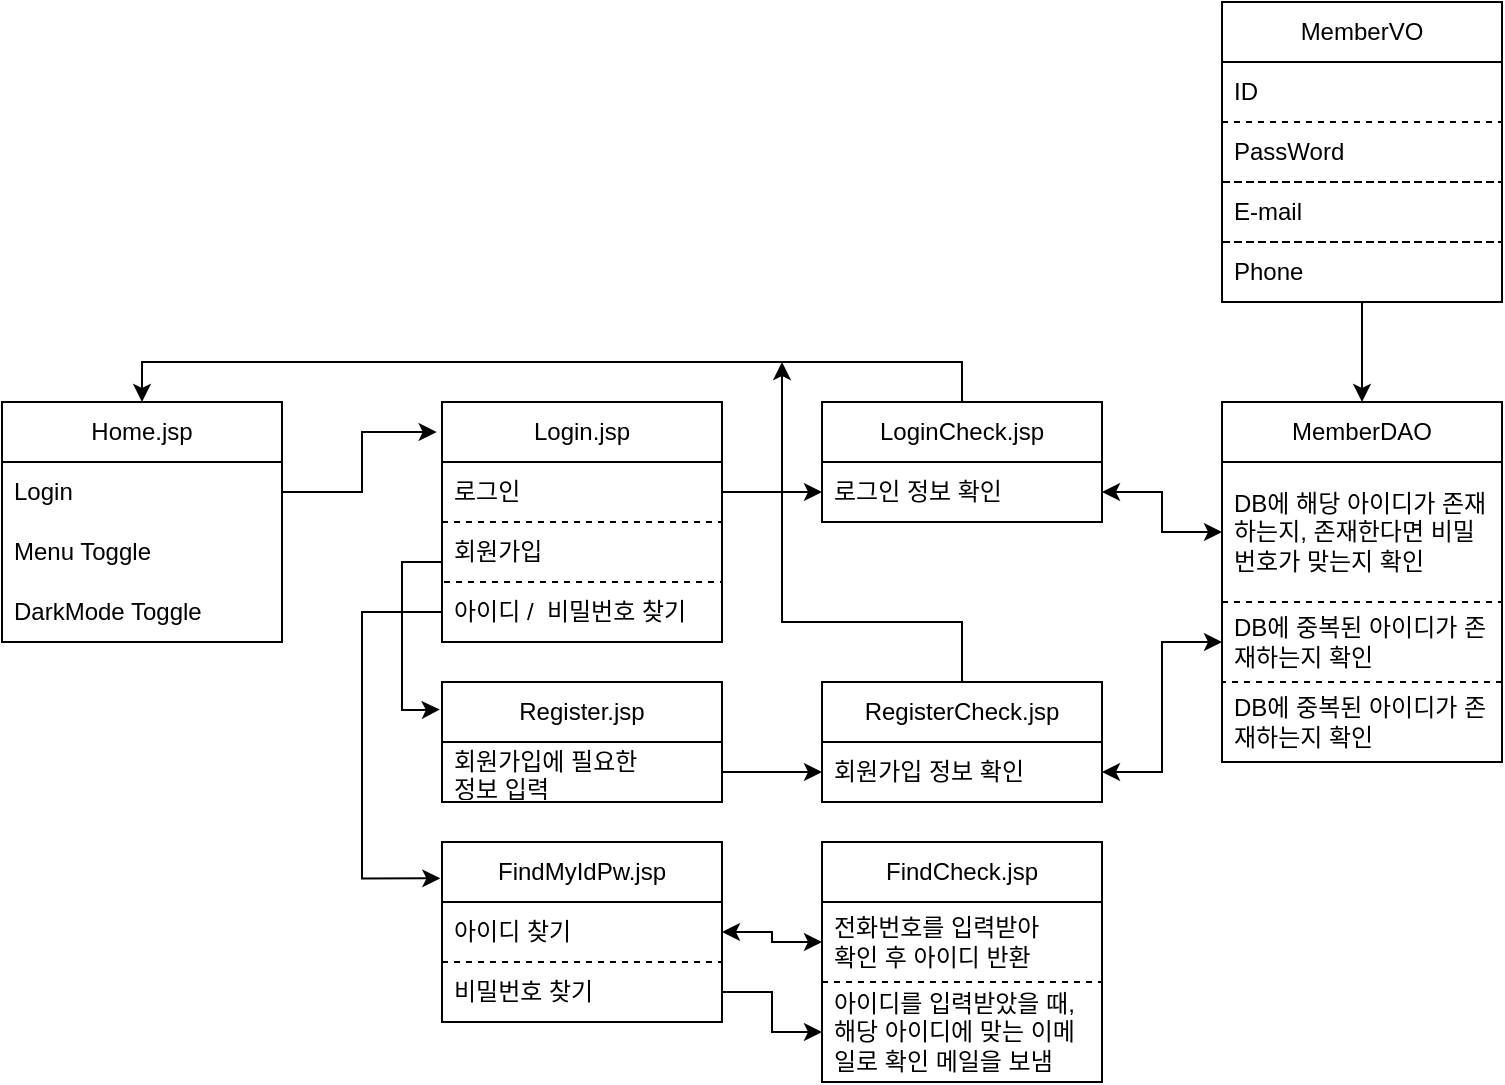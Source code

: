 <mxfile version="25.0.3">
  <diagram name="페이지-1" id="HWVJXGZuW3CK4hEEdGh3">
    <mxGraphModel dx="563" dy="464" grid="1" gridSize="10" guides="1" tooltips="1" connect="1" arrows="1" fold="1" page="1" pageScale="1" pageWidth="1654" pageHeight="1169" math="0" shadow="0">
      <root>
        <mxCell id="0" />
        <mxCell id="1" parent="0" />
        <mxCell id="S_vBsWQpr0SqbrmdmOaY-44" value="&lt;div&gt;Home.jsp&lt;/div&gt;" style="swimlane;fontStyle=0;childLayout=stackLayout;horizontal=1;startSize=30;horizontalStack=0;resizeParent=1;resizeParentMax=0;resizeLast=0;collapsible=1;marginBottom=0;whiteSpace=wrap;html=1;" vertex="1" parent="1">
          <mxGeometry x="270" y="310" width="140" height="120" as="geometry">
            <mxRectangle x="430" y="270" width="90" height="30" as="alternateBounds" />
          </mxGeometry>
        </mxCell>
        <mxCell id="S_vBsWQpr0SqbrmdmOaY-45" value="Login" style="text;strokeColor=none;fillColor=none;align=left;verticalAlign=middle;spacingLeft=4;spacingRight=4;overflow=hidden;points=[[0,0.5],[1,0.5]];portConstraint=eastwest;rotatable=0;whiteSpace=wrap;html=1;" vertex="1" parent="S_vBsWQpr0SqbrmdmOaY-44">
          <mxGeometry y="30" width="140" height="30" as="geometry" />
        </mxCell>
        <mxCell id="S_vBsWQpr0SqbrmdmOaY-46" value="Menu Toggle" style="text;strokeColor=none;fillColor=none;align=left;verticalAlign=middle;spacingLeft=4;spacingRight=4;overflow=hidden;points=[[0,0.5],[1,0.5]];portConstraint=eastwest;rotatable=0;whiteSpace=wrap;html=1;" vertex="1" parent="S_vBsWQpr0SqbrmdmOaY-44">
          <mxGeometry y="60" width="140" height="30" as="geometry" />
        </mxCell>
        <mxCell id="S_vBsWQpr0SqbrmdmOaY-47" value="DarkMode Toggle" style="text;strokeColor=none;fillColor=none;align=left;verticalAlign=middle;spacingLeft=4;spacingRight=4;overflow=hidden;points=[[0,0.5],[1,0.5]];portConstraint=eastwest;rotatable=0;whiteSpace=wrap;html=1;" vertex="1" parent="S_vBsWQpr0SqbrmdmOaY-44">
          <mxGeometry y="90" width="140" height="30" as="geometry" />
        </mxCell>
        <mxCell id="S_vBsWQpr0SqbrmdmOaY-49" value="Login.jsp" style="swimlane;fontStyle=0;childLayout=stackLayout;horizontal=1;startSize=30;horizontalStack=0;resizeParent=1;resizeParentMax=0;resizeLast=0;collapsible=1;marginBottom=0;whiteSpace=wrap;html=1;" vertex="1" parent="1">
          <mxGeometry x="490" y="310" width="140" height="120" as="geometry" />
        </mxCell>
        <mxCell id="S_vBsWQpr0SqbrmdmOaY-50" value="로그인" style="text;strokeColor=none;fillColor=none;align=left;verticalAlign=middle;spacingLeft=4;spacingRight=4;overflow=hidden;points=[[0,0.5],[1,0.5]];portConstraint=eastwest;rotatable=0;whiteSpace=wrap;html=1;" vertex="1" parent="S_vBsWQpr0SqbrmdmOaY-49">
          <mxGeometry y="30" width="140" height="30" as="geometry" />
        </mxCell>
        <mxCell id="S_vBsWQpr0SqbrmdmOaY-51" value="회원가입" style="text;strokeColor=default;fillColor=none;align=left;verticalAlign=middle;spacingLeft=4;spacingRight=4;overflow=hidden;points=[[0,0.5],[1,0.5]];portConstraint=eastwest;rotatable=0;whiteSpace=wrap;html=1;dashed=1;" vertex="1" parent="S_vBsWQpr0SqbrmdmOaY-49">
          <mxGeometry y="60" width="140" height="30" as="geometry" />
        </mxCell>
        <mxCell id="S_vBsWQpr0SqbrmdmOaY-52" value="아이디 /&amp;nbsp; 비밀번호 찾기" style="text;strokeColor=none;fillColor=none;align=left;verticalAlign=middle;spacingLeft=4;spacingRight=4;overflow=hidden;points=[[0,0.5],[1,0.5]];portConstraint=eastwest;rotatable=0;whiteSpace=wrap;html=1;" vertex="1" parent="S_vBsWQpr0SqbrmdmOaY-49">
          <mxGeometry y="90" width="140" height="30" as="geometry" />
        </mxCell>
        <mxCell id="S_vBsWQpr0SqbrmdmOaY-71" style="edgeStyle=orthogonalEdgeStyle;rounded=0;orthogonalLoop=1;jettySize=auto;html=1;entryX=0.5;entryY=0;entryDx=0;entryDy=0;" edge="1" parent="1" source="S_vBsWQpr0SqbrmdmOaY-53" target="S_vBsWQpr0SqbrmdmOaY-44">
          <mxGeometry relative="1" as="geometry">
            <Array as="points">
              <mxPoint x="750" y="290" />
              <mxPoint x="340" y="290" />
            </Array>
          </mxGeometry>
        </mxCell>
        <mxCell id="S_vBsWQpr0SqbrmdmOaY-53" value="LoginCheck.jsp" style="swimlane;fontStyle=0;childLayout=stackLayout;horizontal=1;startSize=30;horizontalStack=0;resizeParent=1;resizeParentMax=0;resizeLast=0;collapsible=1;marginBottom=0;whiteSpace=wrap;html=1;" vertex="1" parent="1">
          <mxGeometry x="680" y="310" width="140" height="60" as="geometry" />
        </mxCell>
        <mxCell id="S_vBsWQpr0SqbrmdmOaY-54" value="로그인 정보 확인" style="text;strokeColor=none;fillColor=none;align=left;verticalAlign=middle;spacingLeft=4;spacingRight=4;overflow=hidden;points=[[0,0.5],[1,0.5]];portConstraint=eastwest;rotatable=0;whiteSpace=wrap;html=1;" vertex="1" parent="S_vBsWQpr0SqbrmdmOaY-53">
          <mxGeometry y="30" width="140" height="30" as="geometry" />
        </mxCell>
        <mxCell id="S_vBsWQpr0SqbrmdmOaY-58" style="edgeStyle=orthogonalEdgeStyle;rounded=0;orthogonalLoop=1;jettySize=auto;html=1;exitX=1;exitY=0.5;exitDx=0;exitDy=0;entryX=-0.019;entryY=0.125;entryDx=0;entryDy=0;entryPerimeter=0;" edge="1" parent="1" source="S_vBsWQpr0SqbrmdmOaY-45" target="S_vBsWQpr0SqbrmdmOaY-49">
          <mxGeometry relative="1" as="geometry" />
        </mxCell>
        <mxCell id="S_vBsWQpr0SqbrmdmOaY-68" style="edgeStyle=orthogonalEdgeStyle;rounded=0;orthogonalLoop=1;jettySize=auto;html=1;entryX=0.5;entryY=0;entryDx=0;entryDy=0;" edge="1" parent="1" source="S_vBsWQpr0SqbrmdmOaY-59" target="S_vBsWQpr0SqbrmdmOaY-64">
          <mxGeometry relative="1" as="geometry" />
        </mxCell>
        <mxCell id="S_vBsWQpr0SqbrmdmOaY-59" value="MemberVO" style="swimlane;fontStyle=0;childLayout=stackLayout;horizontal=1;startSize=30;horizontalStack=0;resizeParent=1;resizeParentMax=0;resizeLast=0;collapsible=1;marginBottom=0;whiteSpace=wrap;html=1;" vertex="1" parent="1">
          <mxGeometry x="880" y="110" width="140" height="150" as="geometry" />
        </mxCell>
        <mxCell id="S_vBsWQpr0SqbrmdmOaY-60" value="ID" style="text;strokeColor=none;fillColor=none;align=left;verticalAlign=middle;spacingLeft=4;spacingRight=4;overflow=hidden;points=[[0,0.5],[1,0.5]];portConstraint=eastwest;rotatable=0;whiteSpace=wrap;html=1;" vertex="1" parent="S_vBsWQpr0SqbrmdmOaY-59">
          <mxGeometry y="30" width="140" height="30" as="geometry" />
        </mxCell>
        <mxCell id="S_vBsWQpr0SqbrmdmOaY-61" value="PassWord" style="text;strokeColor=default;fillColor=none;align=left;verticalAlign=middle;spacingLeft=4;spacingRight=4;overflow=hidden;points=[[0,0.5],[1,0.5]];portConstraint=eastwest;rotatable=0;whiteSpace=wrap;html=1;dashed=1;" vertex="1" parent="S_vBsWQpr0SqbrmdmOaY-59">
          <mxGeometry y="60" width="140" height="30" as="geometry" />
        </mxCell>
        <mxCell id="S_vBsWQpr0SqbrmdmOaY-97" value="E-mail" style="text;strokeColor=default;fillColor=none;align=left;verticalAlign=middle;spacingLeft=4;spacingRight=4;overflow=hidden;points=[[0,0.5],[1,0.5]];portConstraint=eastwest;rotatable=0;whiteSpace=wrap;html=1;dashed=1;" vertex="1" parent="S_vBsWQpr0SqbrmdmOaY-59">
          <mxGeometry y="90" width="140" height="30" as="geometry" />
        </mxCell>
        <mxCell id="S_vBsWQpr0SqbrmdmOaY-98" value="Phone" style="text;strokeColor=default;fillColor=none;align=left;verticalAlign=middle;spacingLeft=4;spacingRight=4;overflow=hidden;points=[[0,0.5],[1,0.5]];portConstraint=eastwest;rotatable=0;whiteSpace=wrap;html=1;dashed=1;" vertex="1" parent="S_vBsWQpr0SqbrmdmOaY-59">
          <mxGeometry y="120" width="140" height="30" as="geometry" />
        </mxCell>
        <mxCell id="S_vBsWQpr0SqbrmdmOaY-63" style="edgeStyle=orthogonalEdgeStyle;rounded=0;orthogonalLoop=1;jettySize=auto;html=1;entryX=0;entryY=0.5;entryDx=0;entryDy=0;" edge="1" parent="1" source="S_vBsWQpr0SqbrmdmOaY-50" target="S_vBsWQpr0SqbrmdmOaY-54">
          <mxGeometry relative="1" as="geometry" />
        </mxCell>
        <mxCell id="S_vBsWQpr0SqbrmdmOaY-64" value="MemberDAO" style="swimlane;fontStyle=0;childLayout=stackLayout;horizontal=1;startSize=30;horizontalStack=0;resizeParent=1;resizeParentMax=0;resizeLast=0;collapsible=1;marginBottom=0;whiteSpace=wrap;html=1;" vertex="1" parent="1">
          <mxGeometry x="880" y="310" width="140" height="180" as="geometry" />
        </mxCell>
        <mxCell id="S_vBsWQpr0SqbrmdmOaY-65" value="DB에 해당 아이디가 존재하는지, 존재한다면 비밀번호가 맞는지 확인" style="text;strokeColor=none;fillColor=none;align=left;verticalAlign=middle;spacingLeft=4;spacingRight=4;overflow=hidden;points=[[0,0.5],[1,0.5]];portConstraint=eastwest;rotatable=0;whiteSpace=wrap;html=1;" vertex="1" parent="S_vBsWQpr0SqbrmdmOaY-64">
          <mxGeometry y="30" width="140" height="70" as="geometry" />
        </mxCell>
        <mxCell id="S_vBsWQpr0SqbrmdmOaY-79" value="DB에 중복된 아이디가 존재하는지 확인" style="text;strokeColor=default;fillColor=none;align=left;verticalAlign=middle;spacingLeft=4;spacingRight=4;overflow=hidden;points=[[0,0.5],[1,0.5]];portConstraint=eastwest;rotatable=0;whiteSpace=wrap;html=1;dashed=1;" vertex="1" parent="S_vBsWQpr0SqbrmdmOaY-64">
          <mxGeometry y="100" width="140" height="40" as="geometry" />
        </mxCell>
        <mxCell id="S_vBsWQpr0SqbrmdmOaY-91" value="DB에 중복된 아이디가 존재하는지 확인" style="text;strokeColor=none;fillColor=none;align=left;verticalAlign=middle;spacingLeft=4;spacingRight=4;overflow=hidden;points=[[0,0.5],[1,0.5]];portConstraint=eastwest;rotatable=0;whiteSpace=wrap;html=1;" vertex="1" parent="S_vBsWQpr0SqbrmdmOaY-64">
          <mxGeometry y="140" width="140" height="40" as="geometry" />
        </mxCell>
        <mxCell id="S_vBsWQpr0SqbrmdmOaY-69" style="edgeStyle=orthogonalEdgeStyle;rounded=0;orthogonalLoop=1;jettySize=auto;html=1;entryX=0;entryY=0.5;entryDx=0;entryDy=0;startArrow=classic;startFill=1;" edge="1" parent="1" source="S_vBsWQpr0SqbrmdmOaY-54" target="S_vBsWQpr0SqbrmdmOaY-65">
          <mxGeometry relative="1" as="geometry" />
        </mxCell>
        <mxCell id="S_vBsWQpr0SqbrmdmOaY-72" value="Register.jsp" style="swimlane;fontStyle=0;childLayout=stackLayout;horizontal=1;startSize=30;horizontalStack=0;resizeParent=1;resizeParentMax=0;resizeLast=0;collapsible=1;marginBottom=0;whiteSpace=wrap;html=1;" vertex="1" parent="1">
          <mxGeometry x="490" y="450" width="140" height="60" as="geometry" />
        </mxCell>
        <mxCell id="S_vBsWQpr0SqbrmdmOaY-73" value="&lt;div&gt;회원가입에 필요한 &lt;br&gt;&lt;/div&gt;&lt;div&gt;정보 입력&lt;/div&gt;" style="text;strokeColor=none;fillColor=none;align=left;verticalAlign=middle;spacingLeft=4;spacingRight=4;overflow=hidden;points=[[0,0.5],[1,0.5]];portConstraint=eastwest;rotatable=0;whiteSpace=wrap;html=1;" vertex="1" parent="S_vBsWQpr0SqbrmdmOaY-72">
          <mxGeometry y="30" width="140" height="30" as="geometry" />
        </mxCell>
        <mxCell id="S_vBsWQpr0SqbrmdmOaY-76" style="edgeStyle=orthogonalEdgeStyle;rounded=0;orthogonalLoop=1;jettySize=auto;html=1;entryX=-0.008;entryY=0.146;entryDx=0;entryDy=0;entryPerimeter=0;" edge="1" parent="1">
          <mxGeometry relative="1" as="geometry">
            <mxPoint x="490" y="390" as="sourcePoint" />
            <mxPoint x="488.88" y="463.76" as="targetPoint" />
            <Array as="points">
              <mxPoint x="470" y="390" />
              <mxPoint x="470" y="464" />
              <mxPoint x="480" y="464" />
            </Array>
          </mxGeometry>
        </mxCell>
        <mxCell id="S_vBsWQpr0SqbrmdmOaY-86" style="edgeStyle=orthogonalEdgeStyle;rounded=0;orthogonalLoop=1;jettySize=auto;html=1;" edge="1" parent="1" source="S_vBsWQpr0SqbrmdmOaY-77">
          <mxGeometry relative="1" as="geometry">
            <mxPoint x="660" y="290" as="targetPoint" />
            <Array as="points">
              <mxPoint x="750" y="420" />
              <mxPoint x="660" y="420" />
            </Array>
          </mxGeometry>
        </mxCell>
        <mxCell id="S_vBsWQpr0SqbrmdmOaY-77" value="RegisterCheck.jsp" style="swimlane;fontStyle=0;childLayout=stackLayout;horizontal=1;startSize=30;horizontalStack=0;resizeParent=1;resizeParentMax=0;resizeLast=0;collapsible=1;marginBottom=0;whiteSpace=wrap;html=1;" vertex="1" parent="1">
          <mxGeometry x="680" y="450" width="140" height="60" as="geometry" />
        </mxCell>
        <mxCell id="S_vBsWQpr0SqbrmdmOaY-78" value="회원가입 정보 확인" style="text;strokeColor=none;fillColor=none;align=left;verticalAlign=middle;spacingLeft=4;spacingRight=4;overflow=hidden;points=[[0,0.5],[1,0.5]];portConstraint=eastwest;rotatable=0;whiteSpace=wrap;html=1;" vertex="1" parent="S_vBsWQpr0SqbrmdmOaY-77">
          <mxGeometry y="30" width="140" height="30" as="geometry" />
        </mxCell>
        <mxCell id="S_vBsWQpr0SqbrmdmOaY-84" style="edgeStyle=orthogonalEdgeStyle;rounded=0;orthogonalLoop=1;jettySize=auto;html=1;entryX=0;entryY=0.5;entryDx=0;entryDy=0;startArrow=classic;startFill=1;" edge="1" parent="1" source="S_vBsWQpr0SqbrmdmOaY-78" target="S_vBsWQpr0SqbrmdmOaY-79">
          <mxGeometry relative="1" as="geometry" />
        </mxCell>
        <mxCell id="S_vBsWQpr0SqbrmdmOaY-85" style="edgeStyle=orthogonalEdgeStyle;rounded=0;orthogonalLoop=1;jettySize=auto;html=1;exitX=1;exitY=0.5;exitDx=0;exitDy=0;entryX=0;entryY=0.5;entryDx=0;entryDy=0;" edge="1" parent="1" source="S_vBsWQpr0SqbrmdmOaY-73" target="S_vBsWQpr0SqbrmdmOaY-78">
          <mxGeometry relative="1" as="geometry" />
        </mxCell>
        <mxCell id="S_vBsWQpr0SqbrmdmOaY-87" value="FindMyIdPw.jsp" style="swimlane;fontStyle=0;childLayout=stackLayout;horizontal=1;startSize=30;horizontalStack=0;resizeParent=1;resizeParentMax=0;resizeLast=0;collapsible=1;marginBottom=0;whiteSpace=wrap;html=1;" vertex="1" parent="1">
          <mxGeometry x="490" y="530" width="140" height="90" as="geometry" />
        </mxCell>
        <mxCell id="S_vBsWQpr0SqbrmdmOaY-88" value="아이디 찾기" style="text;strokeColor=none;fillColor=none;align=left;verticalAlign=middle;spacingLeft=4;spacingRight=4;overflow=hidden;points=[[0,0.5],[1,0.5]];portConstraint=eastwest;rotatable=0;whiteSpace=wrap;html=1;" vertex="1" parent="S_vBsWQpr0SqbrmdmOaY-87">
          <mxGeometry y="30" width="140" height="30" as="geometry" />
        </mxCell>
        <mxCell id="S_vBsWQpr0SqbrmdmOaY-89" value="비밀번호 찾기" style="text;strokeColor=default;fillColor=none;align=left;verticalAlign=middle;spacingLeft=4;spacingRight=4;overflow=hidden;points=[[0,0.5],[1,0.5]];portConstraint=eastwest;rotatable=0;whiteSpace=wrap;html=1;dashed=1;" vertex="1" parent="S_vBsWQpr0SqbrmdmOaY-87">
          <mxGeometry y="60" width="140" height="30" as="geometry" />
        </mxCell>
        <mxCell id="S_vBsWQpr0SqbrmdmOaY-90" style="edgeStyle=orthogonalEdgeStyle;rounded=0;orthogonalLoop=1;jettySize=auto;html=1;entryX=-0.006;entryY=0.202;entryDx=0;entryDy=0;entryPerimeter=0;" edge="1" parent="1" source="S_vBsWQpr0SqbrmdmOaY-52" target="S_vBsWQpr0SqbrmdmOaY-87">
          <mxGeometry relative="1" as="geometry">
            <Array as="points">
              <mxPoint x="450" y="415" />
              <mxPoint x="450" y="548" />
            </Array>
          </mxGeometry>
        </mxCell>
        <mxCell id="S_vBsWQpr0SqbrmdmOaY-92" value="FindCheck.jsp" style="swimlane;fontStyle=0;childLayout=stackLayout;horizontal=1;startSize=30;horizontalStack=0;resizeParent=1;resizeParentMax=0;resizeLast=0;collapsible=1;marginBottom=0;whiteSpace=wrap;html=1;" vertex="1" parent="1">
          <mxGeometry x="680" y="530" width="140" height="120" as="geometry" />
        </mxCell>
        <mxCell id="S_vBsWQpr0SqbrmdmOaY-93" value="&lt;div&gt;전화번호를 입력받아&amp;nbsp;&lt;/div&gt;&lt;div&gt;확인 후 아이디 반환&lt;/div&gt;" style="text;strokeColor=none;fillColor=none;align=left;verticalAlign=middle;spacingLeft=4;spacingRight=4;overflow=hidden;points=[[0,0.5],[1,0.5]];portConstraint=eastwest;rotatable=0;whiteSpace=wrap;html=1;" vertex="1" parent="S_vBsWQpr0SqbrmdmOaY-92">
          <mxGeometry y="30" width="140" height="40" as="geometry" />
        </mxCell>
        <mxCell id="S_vBsWQpr0SqbrmdmOaY-94" value="아이디를 입력받았을 때, 해당 아이디에 맞는 이메일로 확인 메일을 보냄" style="text;strokeColor=default;fillColor=none;align=left;verticalAlign=middle;spacingLeft=4;spacingRight=4;overflow=hidden;points=[[0,0.5],[1,0.5]];portConstraint=eastwest;rotatable=0;whiteSpace=wrap;html=1;dashed=1;" vertex="1" parent="S_vBsWQpr0SqbrmdmOaY-92">
          <mxGeometry y="70" width="140" height="50" as="geometry" />
        </mxCell>
        <mxCell id="S_vBsWQpr0SqbrmdmOaY-95" style="edgeStyle=orthogonalEdgeStyle;rounded=0;orthogonalLoop=1;jettySize=auto;html=1;exitX=1;exitY=0.5;exitDx=0;exitDy=0;entryX=0;entryY=0.5;entryDx=0;entryDy=0;startArrow=classic;startFill=1;" edge="1" parent="1" source="S_vBsWQpr0SqbrmdmOaY-88" target="S_vBsWQpr0SqbrmdmOaY-93">
          <mxGeometry relative="1" as="geometry" />
        </mxCell>
        <mxCell id="S_vBsWQpr0SqbrmdmOaY-96" style="edgeStyle=orthogonalEdgeStyle;rounded=0;orthogonalLoop=1;jettySize=auto;html=1;entryX=0;entryY=0.5;entryDx=0;entryDy=0;" edge="1" parent="1" source="S_vBsWQpr0SqbrmdmOaY-89" target="S_vBsWQpr0SqbrmdmOaY-94">
          <mxGeometry relative="1" as="geometry" />
        </mxCell>
      </root>
    </mxGraphModel>
  </diagram>
</mxfile>
